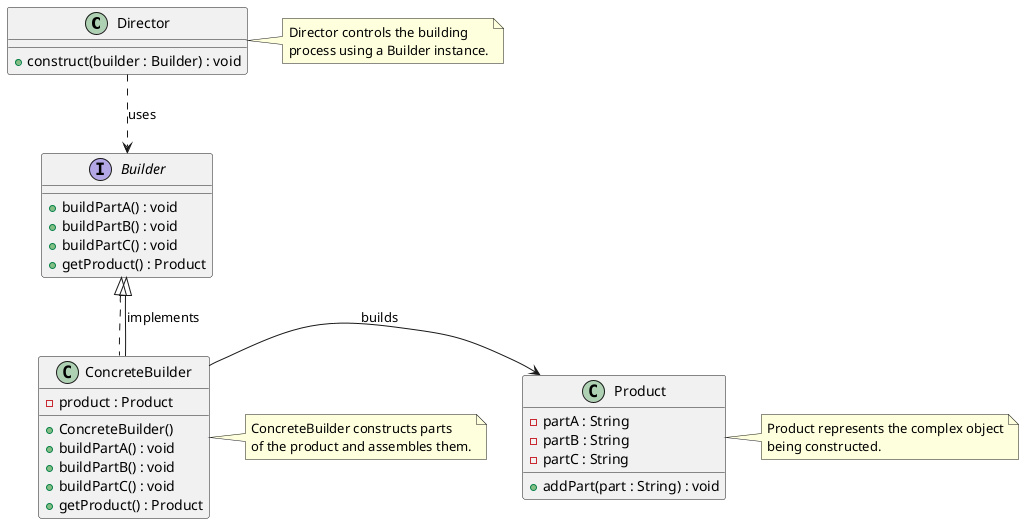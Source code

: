 @startuml BuilderPatternClassDiagram

class Director {
  +construct(builder : Builder) : void
}

interface Builder {
  +buildPartA() : void
  +buildPartB() : void
  +buildPartC() : void
  +getProduct() : Product
}

class ConcreteBuilder implements Builder {
  -product : Product
  +ConcreteBuilder()
  +buildPartA() : void
  +buildPartB() : void
  +buildPartC() : void
  +getProduct() : Product
}

class Product {
  -partA : String
  -partB : String
  -partC : String
  +addPart(part : String) : void
}

Director .down.> Builder : uses
Builder <|-down- ConcreteBuilder : implements
ConcreteBuilder -right-> Product : builds

note right of Director
  Director controls the building
  process using a Builder instance.
end note

note right of ConcreteBuilder
  ConcreteBuilder constructs parts
  of the product and assembles them.
end note

note right of Product
  Product represents the complex object
  being constructed.
end note

@enduml
